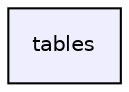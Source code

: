 digraph "tables" {
  compound=true
  node [ fontsize="10", fontname="Helvetica"];
  edge [ labelfontsize="10", labelfontname="Helvetica"];
  dir_c14d9bf81a1758ecfa63ad49c7d2ec2e [shape=box, label="tables", style="filled", fillcolor="#eeeeff", pencolor="black", URL="dir_c14d9bf81a1758ecfa63ad49c7d2ec2e.html"];
}
